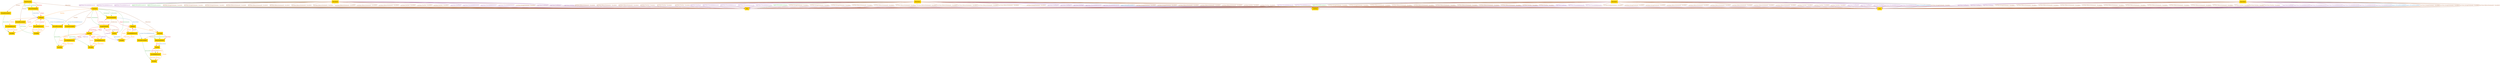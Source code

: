 digraph "graph" {
graph [fontsize=12]
node [fontsize=12]
edge [fontsize=12]
rankdir=TB;
"N28" -> "N27" [uuid = "<AssignStatement, AndExpr>", color = "#e41a1c", fontcolor = "#e41a1c", style = "solid", label = "$exprs", dir = "forward", weight = "1"]
"N32" -> "N31" [uuid = "<ReturnStatement0, CallExpr1>", color = "#e41a1c", fontcolor = "#e41a1c", style = "solid", label = "$exprs", dir = "forward", weight = "1"]
"N29" -> "N26" [uuid = "<ReturnStatement1, NotExpr>", color = "#e41a1c", fontcolor = "#e41a1c", style = "solid", label = "$exprs", dir = "forward", weight = "1"]
"N34" -> "N25" [uuid = "<ReturnStatement2, CallExpr0>", color = "#e41a1c", fontcolor = "#e41a1c", style = "solid", label = "$exprs", dir = "forward", weight = "1"]
"N33" -> "N30" [uuid = "<Function1, Function0>", color = "#a65628", fontcolor = "#a65628", style = "solid", label = "$functions", dir = "forward", weight = "1"]
"N35" -> "N33" [uuid = "<MainFunction, Function1>", color = "#a65628", fontcolor = "#a65628", style = "solid", label = "$functions", dir = "forward", weight = "1"]
"N27" -> "N16" [uuid = "<AndExpr, Variable0>", color = "#ff7f00", fontcolor = "#ff7f00", style = "solid", label = "$reads", dir = "forward", weight = "1"]
"N27" -> "N14" [uuid = "<AndExpr, Variable1>", color = "#ff7f00", fontcolor = "#ff7f00", style = "solid", label = "$reads", dir = "forward", weight = "1"]
"N25" -> "N12" [uuid = "<CallExpr0, Variable3>", color = "#ff7f00", fontcolor = "#ff7f00", style = "solid", label = "$reads", dir = "forward", weight = "1"]
"N25" -> "N10" [uuid = "<CallExpr0, Variable4>", color = "#ff7f00", fontcolor = "#ff7f00", style = "solid", label = "$reads", dir = "forward", weight = "1"]
"N31" -> "N9" [uuid = "<CallExpr1, Variable5>", color = "#ff7f00", fontcolor = "#ff7f00", style = "solid", label = "$reads", dir = "forward", weight = "1"]
"N26" -> "N7" [uuid = "<NotExpr, Variable2>", color = "#ff7f00", fontcolor = "#ff7f00", style = "solid", label = "$reads", dir = "forward", weight = "1"]
"N18" -> "N9" [uuid = "<VariableReference0, Variable5>", color = "#ff7f00", fontcolor = "#ff7f00", style = "solid", label = "$reads", dir = "forward", weight = "1"]
"N24" -> "N10" [uuid = "<VariableReference1, Variable4>", color = "#ff7f00", fontcolor = "#ff7f00", style = "solid", label = "$reads", dir = "forward", weight = "1"]
"N23" -> "N12" [uuid = "<VariableReference2, Variable3>", color = "#ff7f00", fontcolor = "#ff7f00", style = "solid", label = "$reads", dir = "forward", weight = "1"]
"N22" -> "N7" [uuid = "<VariableReference3, Variable2>", color = "#ff7f00", fontcolor = "#ff7f00", style = "solid", label = "$reads", dir = "forward", weight = "1"]
"N21" -> "N16" [uuid = "<VariableReference4, Variable0>", color = "#ff7f00", fontcolor = "#ff7f00", style = "solid", label = "$reads", dir = "forward", weight = "1"]
"N20" -> "N14" [uuid = "<VariableReference5, Variable1>", color = "#ff7f00", fontcolor = "#ff7f00", style = "solid", label = "$reads", dir = "forward", weight = "1"]
"N30" -> "N29" [uuid = "<Function0, ReturnStatement1>", color = "#4daf4a", fontcolor = "#4daf4a", style = "solid", label = "$statements", dir = "forward", weight = "1"]
"N33" -> "N28" [uuid = "<Function1, AssignStatement>", color = "#4daf4a", fontcolor = "#4daf4a", style = "solid", label = "$statements", dir = "forward", weight = "1"]
"N33" -> "N32" [uuid = "<Function1, ReturnStatement0>", color = "#4daf4a", fontcolor = "#4daf4a", style = "solid", label = "$statements", dir = "forward", weight = "1"]
"N33" -> "N19" [uuid = "<Function1, VarDecl>", color = "#4daf4a", fontcolor = "#4daf4a", style = "solid", label = "$statements", dir = "forward", weight = "1"]
"N35" -> "N34" [uuid = "<MainFunction, ReturnStatement2>", color = "#4daf4a", fontcolor = "#4daf4a", style = "solid", label = "$statements", dir = "forward", weight = "1"]
"N25" -> "N15" [uuid = "<CallExpr0, VariableReference1, FormalParameter3>", color = "#377eb8", fontcolor = "#377eb8", style = "solid", label = "actuals [VariableReference1]", dir = "forward", weight = "1"]
"N25" -> "N17" [uuid = "<CallExpr0, VariableReference2, FormalParameter4>", color = "#377eb8", fontcolor = "#377eb8", style = "solid", label = "actuals [VariableReference2]", dir = "forward", weight = "1"]
"N31" -> "N8" [uuid = "<CallExpr1, VariableReference0, FormalParameter2>", color = "#377eb8", fontcolor = "#377eb8", style = "solid", label = "actuals [VariableReference0]", dir = "forward", weight = "1"]
"N28" -> "N9" [uuid = "<AssignStatement, Variable5>", color = "#984ea3", fontcolor = "#984ea3", style = "solid", label = "assignedTo", dir = "forward", weight = "1"]
"N28" -> "N27" [uuid = "<AssignStatement, AndExpr>", color = "#e41a1c", fontcolor = "#e41a1c", style = "solid", label = "assignedValue", dir = "forward", weight = "1"]
"N26" -> "N22" [uuid = "<NotExpr, VariableReference3>", color = "#a65628", fontcolor = "#a65628", style = "solid", label = "child", dir = "forward", weight = "1"]
"N27" -> "N21" [uuid = "<AndExpr, VariableReference4>", color = "#ff7f00", fontcolor = "#ff7f00", style = "solid", label = "children", dir = "forward", weight = "1"]
"N27" -> "N20" [uuid = "<AndExpr, VariableReference5>", color = "#ff7f00", fontcolor = "#ff7f00", style = "solid", label = "children", dir = "forward", weight = "1"]
"N25" -> "N24" [uuid = "<CallExpr0, VariableReference1>", color = "#ff7f00", fontcolor = "#ff7f00", style = "solid", label = "children", dir = "forward", weight = "1"]
"N25" -> "N23" [uuid = "<CallExpr0, VariableReference2>", color = "#ff7f00", fontcolor = "#ff7f00", style = "solid", label = "children", dir = "forward", weight = "1"]
"N31" -> "N18" [uuid = "<CallExpr1, VariableReference0>", color = "#ff7f00", fontcolor = "#ff7f00", style = "solid", label = "children", dir = "forward", weight = "1"]
"N26" -> "N22" [uuid = "<NotExpr, VariableReference3>", color = "#ff7f00", fontcolor = "#ff7f00", style = "solid", label = "children", dir = "forward", weight = "1"]
"N11" -> "N10" [uuid = "<FormalParameter0, Variable4>", color = "#4daf4a", fontcolor = "#4daf4a", style = "solid", label = "declaredVar", dir = "forward", weight = "1"]
"N13" -> "N12" [uuid = "<FormalParameter1, Variable3>", color = "#4daf4a", fontcolor = "#4daf4a", style = "solid", label = "declaredVar", dir = "forward", weight = "1"]
"N8" -> "N7" [uuid = "<FormalParameter2, Variable2>", color = "#4daf4a", fontcolor = "#4daf4a", style = "solid", label = "declaredVar", dir = "forward", weight = "1"]
"N15" -> "N14" [uuid = "<FormalParameter3, Variable1>", color = "#4daf4a", fontcolor = "#4daf4a", style = "solid", label = "declaredVar", dir = "forward", weight = "1"]
"N17" -> "N16" [uuid = "<FormalParameter4, Variable0>", color = "#4daf4a", fontcolor = "#4daf4a", style = "solid", label = "declaredVar", dir = "forward", weight = "1"]
"N19" -> "N9" [uuid = "<VarDecl, Variable5>", color = "#377eb8", fontcolor = "#377eb8", style = "solid", label = "declaredVar", dir = "forward", weight = "1"]
"N6" -> "N2" [uuid = "<Execution0, AndExpr, False>", color = "#984ea3", fontcolor = "#984ea3", style = "solid", label = "exprValue [AndExpr]", dir = "forward", weight = "1"]
"N6" -> "N1" [uuid = "<Execution0, CallExpr0, True>", color = "#984ea3", fontcolor = "#984ea3", style = "solid", label = "exprValue [CallExpr0]", dir = "forward", weight = "1"]
"N6" -> "N1" [uuid = "<Execution0, CallExpr1, True>", color = "#984ea3", fontcolor = "#984ea3", style = "solid", label = "exprValue [CallExpr1]", dir = "forward", weight = "1"]
"N6" -> "N1" [uuid = "<Execution0, NotExpr, True>", color = "#984ea3", fontcolor = "#984ea3", style = "solid", label = "exprValue [NotExpr]", dir = "forward", weight = "1"]
"N6" -> "N2" [uuid = "<Execution0, VariableReference0, False>", color = "#984ea3", fontcolor = "#984ea3", style = "solid", label = "exprValue [VariableReference0]", dir = "forward", weight = "1"]
"N6" -> "N2" [uuid = "<Execution0, VariableReference1, False>", color = "#984ea3", fontcolor = "#984ea3", style = "solid", label = "exprValue [VariableReference1]", dir = "forward", weight = "1"]
"N6" -> "N2" [uuid = "<Execution0, VariableReference2, False>", color = "#984ea3", fontcolor = "#984ea3", style = "solid", label = "exprValue [VariableReference2]", dir = "forward", weight = "1"]
"N6" -> "N2" [uuid = "<Execution0, VariableReference3, False>", color = "#984ea3", fontcolor = "#984ea3", style = "solid", label = "exprValue [VariableReference3]", dir = "forward", weight = "1"]
"N6" -> "N2" [uuid = "<Execution0, VariableReference4, False>", color = "#984ea3", fontcolor = "#984ea3", style = "solid", label = "exprValue [VariableReference4]", dir = "forward", weight = "1"]
"N6" -> "N2" [uuid = "<Execution0, VariableReference5, False>", color = "#984ea3", fontcolor = "#984ea3", style = "solid", label = "exprValue [VariableReference5]", dir = "forward", weight = "1"]
"N5" -> "N2" [uuid = "<Execution1, AndExpr, False>", color = "#984ea3", fontcolor = "#984ea3", style = "solid", label = "exprValue [AndExpr]", dir = "forward", weight = "1"]
"N5" -> "N1" [uuid = "<Execution1, CallExpr0, True>", color = "#984ea3", fontcolor = "#984ea3", style = "solid", label = "exprValue [CallExpr0]", dir = "forward", weight = "1"]
"N5" -> "N1" [uuid = "<Execution1, CallExpr1, True>", color = "#984ea3", fontcolor = "#984ea3", style = "solid", label = "exprValue [CallExpr1]", dir = "forward", weight = "1"]
"N5" -> "N1" [uuid = "<Execution1, NotExpr, True>", color = "#984ea3", fontcolor = "#984ea3", style = "solid", label = "exprValue [NotExpr]", dir = "forward", weight = "1"]
"N5" -> "N2" [uuid = "<Execution1, VariableReference0, False>", color = "#984ea3", fontcolor = "#984ea3", style = "solid", label = "exprValue [VariableReference0]", dir = "forward", weight = "1"]
"N5" -> "N2" [uuid = "<Execution1, VariableReference1, False>", color = "#984ea3", fontcolor = "#984ea3", style = "solid", label = "exprValue [VariableReference1]", dir = "forward", weight = "1"]
"N5" -> "N1" [uuid = "<Execution1, VariableReference2, True>", color = "#984ea3", fontcolor = "#984ea3", style = "solid", label = "exprValue [VariableReference2]", dir = "forward", weight = "1"]
"N5" -> "N2" [uuid = "<Execution1, VariableReference3, False>", color = "#984ea3", fontcolor = "#984ea3", style = "solid", label = "exprValue [VariableReference3]", dir = "forward", weight = "1"]
"N5" -> "N1" [uuid = "<Execution1, VariableReference4, True>", color = "#984ea3", fontcolor = "#984ea3", style = "solid", label = "exprValue [VariableReference4]", dir = "forward", weight = "1"]
"N5" -> "N2" [uuid = "<Execution1, VariableReference5, False>", color = "#984ea3", fontcolor = "#984ea3", style = "solid", label = "exprValue [VariableReference5]", dir = "forward", weight = "1"]
"N4" -> "N2" [uuid = "<Execution2, AndExpr, False>", color = "#984ea3", fontcolor = "#984ea3", style = "solid", label = "exprValue [AndExpr]", dir = "forward", weight = "1"]
"N4" -> "N1" [uuid = "<Execution2, CallExpr0, True>", color = "#984ea3", fontcolor = "#984ea3", style = "solid", label = "exprValue [CallExpr0]", dir = "forward", weight = "1"]
"N4" -> "N1" [uuid = "<Execution2, CallExpr1, True>", color = "#984ea3", fontcolor = "#984ea3", style = "solid", label = "exprValue [CallExpr1]", dir = "forward", weight = "1"]
"N4" -> "N1" [uuid = "<Execution2, NotExpr, True>", color = "#984ea3", fontcolor = "#984ea3", style = "solid", label = "exprValue [NotExpr]", dir = "forward", weight = "1"]
"N4" -> "N2" [uuid = "<Execution2, VariableReference0, False>", color = "#984ea3", fontcolor = "#984ea3", style = "solid", label = "exprValue [VariableReference0]", dir = "forward", weight = "1"]
"N4" -> "N1" [uuid = "<Execution2, VariableReference1, True>", color = "#984ea3", fontcolor = "#984ea3", style = "solid", label = "exprValue [VariableReference1]", dir = "forward", weight = "1"]
"N4" -> "N2" [uuid = "<Execution2, VariableReference2, False>", color = "#984ea3", fontcolor = "#984ea3", style = "solid", label = "exprValue [VariableReference2]", dir = "forward", weight = "1"]
"N4" -> "N2" [uuid = "<Execution2, VariableReference3, False>", color = "#984ea3", fontcolor = "#984ea3", style = "solid", label = "exprValue [VariableReference3]", dir = "forward", weight = "1"]
"N4" -> "N2" [uuid = "<Execution2, VariableReference4, False>", color = "#984ea3", fontcolor = "#984ea3", style = "solid", label = "exprValue [VariableReference4]", dir = "forward", weight = "1"]
"N4" -> "N1" [uuid = "<Execution2, VariableReference5, True>", color = "#984ea3", fontcolor = "#984ea3", style = "solid", label = "exprValue [VariableReference5]", dir = "forward", weight = "1"]
"N3" -> "N1" [uuid = "<Execution3, AndExpr, True>", color = "#984ea3", fontcolor = "#984ea3", style = "solid", label = "exprValue [AndExpr]", dir = "forward", weight = "1"]
"N3" -> "N2" [uuid = "<Execution3, CallExpr0, False>", color = "#984ea3", fontcolor = "#984ea3", style = "solid", label = "exprValue [CallExpr0]", dir = "forward", weight = "1"]
"N3" -> "N2" [uuid = "<Execution3, CallExpr1, False>", color = "#984ea3", fontcolor = "#984ea3", style = "solid", label = "exprValue [CallExpr1]", dir = "forward", weight = "1"]
"N3" -> "N2" [uuid = "<Execution3, NotExpr, False>", color = "#984ea3", fontcolor = "#984ea3", style = "solid", label = "exprValue [NotExpr]", dir = "forward", weight = "1"]
"N3" -> "N1" [uuid = "<Execution3, VariableReference0, True>", color = "#984ea3", fontcolor = "#984ea3", style = "solid", label = "exprValue [VariableReference0]", dir = "forward", weight = "1"]
"N3" -> "N1" [uuid = "<Execution3, VariableReference1, True>", color = "#984ea3", fontcolor = "#984ea3", style = "solid", label = "exprValue [VariableReference1]", dir = "forward", weight = "1"]
"N3" -> "N1" [uuid = "<Execution3, VariableReference2, True>", color = "#984ea3", fontcolor = "#984ea3", style = "solid", label = "exprValue [VariableReference2]", dir = "forward", weight = "1"]
"N3" -> "N1" [uuid = "<Execution3, VariableReference3, True>", color = "#984ea3", fontcolor = "#984ea3", style = "solid", label = "exprValue [VariableReference3]", dir = "forward", weight = "1"]
"N3" -> "N1" [uuid = "<Execution3, VariableReference4, True>", color = "#984ea3", fontcolor = "#984ea3", style = "solid", label = "exprValue [VariableReference4]", dir = "forward", weight = "1"]
"N3" -> "N1" [uuid = "<Execution3, VariableReference5, True>", color = "#984ea3", fontcolor = "#984ea3", style = "solid", label = "exprValue [VariableReference5]", dir = "forward", weight = "1"]
"N30" -> "N29" [uuid = "<Function0, ReturnStatement1>", color = "#e41a1c", fontcolor = "#e41a1c", style = "solid", label = "firstStmt", dir = "forward", weight = "1"]
"N33" -> "N19" [uuid = "<Function1, VarDecl>", color = "#e41a1c", fontcolor = "#e41a1c", style = "solid", label = "firstStmt", dir = "forward", weight = "1"]
"N35" -> "N34" [uuid = "<MainFunction, ReturnStatement2>", color = "#e41a1c", fontcolor = "#e41a1c", style = "solid", label = "firstStmt", dir = "forward", weight = "1"]
"N30" -> "N8" [uuid = "<Function0, FormalParameter2>", color = "#a65628", fontcolor = "#a65628", style = "solid", label = "formals", dir = "forward", weight = "1"]
"N33" -> "N15" [uuid = "<Function1, FormalParameter3>", color = "#a65628", fontcolor = "#a65628", style = "solid", label = "formals", dir = "forward", weight = "1"]
"N33" -> "N17" [uuid = "<Function1, FormalParameter4>", color = "#a65628", fontcolor = "#a65628", style = "solid", label = "formals", dir = "forward", weight = "1"]
"N35" -> "N11" [uuid = "<MainFunction, FormalParameter0>", color = "#a65628", fontcolor = "#a65628", style = "solid", label = "formals", dir = "forward", weight = "1"]
"N35" -> "N13" [uuid = "<MainFunction, FormalParameter1>", color = "#a65628", fontcolor = "#a65628", style = "solid", label = "formals", dir = "forward", weight = "1"]
"N33" -> "N25" [uuid = "<CallExpr0, Function1>", color = "#ff7f00", fontcolor = "#ff7f00", style = "solid", label = "function", dir = "back", weight = "1"]
"N31" -> "N30" [uuid = "<CallExpr1, Function0>", color = "#ff7f00", fontcolor = "#ff7f00", style = "solid", label = "function", dir = "forward", weight = "1"]
"N6" -> "N2" [uuid = "<Execution0, FormalParameter0, False>", color = "#4daf4a", fontcolor = "#4daf4a", style = "solid", label = "inputs [FormalParameter0]", dir = "forward", weight = "1"]
"N6" -> "N2" [uuid = "<Execution0, FormalParameter1, False>", color = "#4daf4a", fontcolor = "#4daf4a", style = "solid", label = "inputs [FormalParameter1]", dir = "forward", weight = "1"]
"N5" -> "N2" [uuid = "<Execution1, FormalParameter0, False>", color = "#4daf4a", fontcolor = "#4daf4a", style = "solid", label = "inputs [FormalParameter0]", dir = "forward", weight = "1"]
"N4" -> "N2" [uuid = "<Execution2, FormalParameter1, False>", color = "#4daf4a", fontcolor = "#4daf4a", style = "solid", label = "inputs [FormalParameter1]", dir = "forward", weight = "1"]
"N5" -> "N1" [uuid = "<Execution1, FormalParameter1, True>", color = "#377eb8", fontcolor = "#377eb8", style = "solid", label = "inputs [FormalParameter1]", dir = "forward", weight = "1"]
"N4" -> "N1" [uuid = "<Execution2, FormalParameter0, True>", color = "#377eb8", fontcolor = "#377eb8", style = "solid", label = "inputs [FormalParameter0]", dir = "forward", weight = "1"]
"N3" -> "N1" [uuid = "<Execution3, FormalParameter0, True>", color = "#377eb8", fontcolor = "#377eb8", style = "solid", label = "inputs [FormalParameter0]", dir = "forward", weight = "1"]
"N3" -> "N1" [uuid = "<Execution3, FormalParameter1, True>", color = "#377eb8", fontcolor = "#377eb8", style = "solid", label = "inputs [FormalParameter1]", dir = "forward", weight = "1"]
"N27" -> "N20" [uuid = "<AndExpr, VariableReference5>", color = "#984ea3", fontcolor = "#984ea3", style = "solid", label = "leftChild", dir = "forward", weight = "1"]
"N31" -> "N18" [uuid = "<VariableReference0, CallExpr1>", color = "#e41a1c", fontcolor = "#e41a1c", style = "solid", label = "parent", dir = "back", weight = "1"]
"N25" -> "N24" [uuid = "<VariableReference1, CallExpr0>", color = "#e41a1c", fontcolor = "#e41a1c", style = "solid", label = "parent", dir = "back", weight = "1"]
"N25" -> "N23" [uuid = "<VariableReference2, CallExpr0>", color = "#e41a1c", fontcolor = "#e41a1c", style = "solid", label = "parent", dir = "back", weight = "1"]
"N26" -> "N22" [uuid = "<VariableReference3, NotExpr>", color = "#e41a1c", fontcolor = "#e41a1c", style = "solid", label = "parent", dir = "back", weight = "1"]
"N27" -> "N21" [uuid = "<VariableReference4, AndExpr>", color = "#e41a1c", fontcolor = "#e41a1c", style = "solid", label = "parent", dir = "back", weight = "1"]
"N27" -> "N20" [uuid = "<VariableReference5, AndExpr>", color = "#e41a1c", fontcolor = "#e41a1c", style = "solid", label = "parent", dir = "back", weight = "1"]
"N28" -> "N19" [uuid = "<AssignStatement, VarDecl>", color = "#a65628", fontcolor = "#a65628", style = "solid", label = "predecessor", dir = "forward", weight = "1"]
"N32" -> "N28" [uuid = "<ReturnStatement0, AssignStatement>", color = "#a65628", fontcolor = "#a65628", style = "solid", label = "predecessor", dir = "forward", weight = "1"]
"N18" -> "N9" [uuid = "<VariableReference0, Variable5>", color = "#ff7f00", fontcolor = "#ff7f00", style = "solid", label = "referredVar", dir = "forward", weight = "1"]
"N24" -> "N10" [uuid = "<VariableReference1, Variable4>", color = "#ff7f00", fontcolor = "#ff7f00", style = "solid", label = "referredVar", dir = "forward", weight = "1"]
"N23" -> "N12" [uuid = "<VariableReference2, Variable3>", color = "#ff7f00", fontcolor = "#ff7f00", style = "solid", label = "referredVar", dir = "forward", weight = "1"]
"N22" -> "N7" [uuid = "<VariableReference3, Variable2>", color = "#ff7f00", fontcolor = "#ff7f00", style = "solid", label = "referredVar", dir = "forward", weight = "1"]
"N21" -> "N16" [uuid = "<VariableReference4, Variable0>", color = "#ff7f00", fontcolor = "#ff7f00", style = "solid", label = "referredVar", dir = "forward", weight = "1"]
"N20" -> "N14" [uuid = "<VariableReference5, Variable1>", color = "#ff7f00", fontcolor = "#ff7f00", style = "solid", label = "referredVar", dir = "forward", weight = "1"]
"N30" -> "N29" [uuid = "<Function0, ReturnStatement1>", color = "#4daf4a", fontcolor = "#4daf4a", style = "solid", label = "returnStmt", dir = "forward", weight = "1"]
"N33" -> "N32" [uuid = "<Function1, ReturnStatement0>", color = "#4daf4a", fontcolor = "#4daf4a", style = "solid", label = "returnStmt", dir = "forward", weight = "1"]
"N35" -> "N34" [uuid = "<MainFunction, ReturnStatement2>", color = "#4daf4a", fontcolor = "#4daf4a", style = "solid", label = "returnStmt", dir = "forward", weight = "1"]
"N32" -> "N31" [uuid = "<ReturnStatement0, CallExpr1>", color = "#377eb8", fontcolor = "#377eb8", style = "solid", label = "returnValue", dir = "forward", weight = "1"]
"N29" -> "N26" [uuid = "<ReturnStatement1, NotExpr>", color = "#377eb8", fontcolor = "#377eb8", style = "solid", label = "returnValue", dir = "forward", weight = "1"]
"N34" -> "N25" [uuid = "<ReturnStatement2, CallExpr0>", color = "#377eb8", fontcolor = "#377eb8", style = "solid", label = "returnValue", dir = "forward", weight = "1"]
"N27" -> "N21" [uuid = "<AndExpr, VariableReference4>", color = "#984ea3", fontcolor = "#984ea3", style = "solid", label = "rightChild", dir = "forward", weight = "1"]
"N32" -> "N28" [uuid = "<AssignStatement, ReturnStatement0>", color = "#e41a1c", fontcolor = "#e41a1c", style = "solid", label = "successor", dir = "back", weight = "1"]
"N28" -> "N19" [uuid = "<VarDecl, AssignStatement>", color = "#e41a1c", fontcolor = "#e41a1c", style = "solid", label = "successor", dir = "back", weight = "1"]
"N6" -> "N2" [uuid = "<Execution0, AssignStatement, Variable0, False>", color = "#a65628", fontcolor = "#a65628", style = "solid", label = "varValue [AssignStatement, Variable0]", dir = "forward", weight = "1"]
"N6" -> "N2" [uuid = "<Execution0, AssignStatement, Variable1, False>", color = "#a65628", fontcolor = "#a65628", style = "solid", label = "varValue [AssignStatement, Variable1]", dir = "forward", weight = "1"]
"N6" -> "N2" [uuid = "<Execution0, AssignStatement, Variable2, False>", color = "#a65628", fontcolor = "#a65628", style = "solid", label = "varValue [AssignStatement, Variable2]", dir = "forward", weight = "1"]
"N6" -> "N0" [uuid = "<Execution0, AssignStatement, Variable5, Undefined>", color = "#a65628", fontcolor = "#a65628", style = "solid", label = "varValue [AssignStatement, Variable5]", dir = "forward", weight = "1"]
"N6" -> "N2" [uuid = "<Execution0, ReturnStatement0, Variable0, False>", color = "#a65628", fontcolor = "#a65628", style = "solid", label = "varValue [ReturnStatement0, Variable0]", dir = "forward", weight = "1"]
"N6" -> "N2" [uuid = "<Execution0, ReturnStatement0, Variable1, False>", color = "#a65628", fontcolor = "#a65628", style = "solid", label = "varValue [ReturnStatement0, Variable1]", dir = "forward", weight = "1"]
"N6" -> "N2" [uuid = "<Execution0, ReturnStatement0, Variable2, False>", color = "#a65628", fontcolor = "#a65628", style = "solid", label = "varValue [ReturnStatement0, Variable2]", dir = "forward", weight = "1"]
"N6" -> "N2" [uuid = "<Execution0, ReturnStatement0, Variable5, False>", color = "#a65628", fontcolor = "#a65628", style = "solid", label = "varValue [ReturnStatement0, Variable5]", dir = "forward", weight = "1"]
"N6" -> "N2" [uuid = "<Execution0, ReturnStatement1, Variable2, False>", color = "#a65628", fontcolor = "#a65628", style = "solid", label = "varValue [ReturnStatement1, Variable2]", dir = "forward", weight = "1"]
"N6" -> "N2" [uuid = "<Execution0, ReturnStatement1, Variable3, False>", color = "#a65628", fontcolor = "#a65628", style = "solid", label = "varValue [ReturnStatement1, Variable3]", dir = "forward", weight = "1"]
"N6" -> "N2" [uuid = "<Execution0, ReturnStatement2, Variable3, False>", color = "#a65628", fontcolor = "#a65628", style = "solid", label = "varValue [ReturnStatement2, Variable3]", dir = "forward", weight = "1"]
"N6" -> "N2" [uuid = "<Execution0, ReturnStatement2, Variable4, False>", color = "#a65628", fontcolor = "#a65628", style = "solid", label = "varValue [ReturnStatement2, Variable4]", dir = "forward", weight = "1"]
"N6" -> "N2" [uuid = "<Execution0, VarDecl, Variable0, False>", color = "#a65628", fontcolor = "#a65628", style = "solid", label = "varValue [VarDecl, Variable0]", dir = "forward", weight = "1"]
"N6" -> "N2" [uuid = "<Execution0, VarDecl, Variable1, False>", color = "#a65628", fontcolor = "#a65628", style = "solid", label = "varValue [VarDecl, Variable1]", dir = "forward", weight = "1"]
"N6" -> "N2" [uuid = "<Execution0, VarDecl, Variable2, False>", color = "#a65628", fontcolor = "#a65628", style = "solid", label = "varValue [VarDecl, Variable2]", dir = "forward", weight = "1"]
"N5" -> "N1" [uuid = "<Execution1, AssignStatement, Variable0, True>", color = "#a65628", fontcolor = "#a65628", style = "solid", label = "varValue [AssignStatement, Variable0]", dir = "forward", weight = "1"]
"N5" -> "N2" [uuid = "<Execution1, AssignStatement, Variable1, False>", color = "#a65628", fontcolor = "#a65628", style = "solid", label = "varValue [AssignStatement, Variable1]", dir = "forward", weight = "1"]
"N5" -> "N2" [uuid = "<Execution1, AssignStatement, Variable2, False>", color = "#a65628", fontcolor = "#a65628", style = "solid", label = "varValue [AssignStatement, Variable2]", dir = "forward", weight = "1"]
"N5" -> "N1" [uuid = "<Execution1, AssignStatement, Variable3, True>", color = "#a65628", fontcolor = "#a65628", style = "solid", label = "varValue [AssignStatement, Variable3]", dir = "forward", weight = "1"]
"N5" -> "N2" [uuid = "<Execution1, AssignStatement, Variable4, False>", color = "#a65628", fontcolor = "#a65628", style = "solid", label = "varValue [AssignStatement, Variable4]", dir = "forward", weight = "1"]
"N5" -> "N0" [uuid = "<Execution1, AssignStatement, Variable5, Undefined>", color = "#a65628", fontcolor = "#a65628", style = "solid", label = "varValue [AssignStatement, Variable5]", dir = "forward", weight = "1"]
"N5" -> "N1" [uuid = "<Execution1, ReturnStatement0, Variable0, True>", color = "#a65628", fontcolor = "#a65628", style = "solid", label = "varValue [ReturnStatement0, Variable0]", dir = "forward", weight = "1"]
"N5" -> "N2" [uuid = "<Execution1, ReturnStatement0, Variable1, False>", color = "#a65628", fontcolor = "#a65628", style = "solid", label = "varValue [ReturnStatement0, Variable1]", dir = "forward", weight = "1"]
"N5" -> "N2" [uuid = "<Execution1, ReturnStatement0, Variable2, False>", color = "#a65628", fontcolor = "#a65628", style = "solid", label = "varValue [ReturnStatement0, Variable2]", dir = "forward", weight = "1"]
"N5" -> "N1" [uuid = "<Execution1, ReturnStatement0, Variable3, True>", color = "#a65628", fontcolor = "#a65628", style = "solid", label = "varValue [ReturnStatement0, Variable3]", dir = "forward", weight = "1"]
"N5" -> "N2" [uuid = "<Execution1, ReturnStatement0, Variable4, False>", color = "#a65628", fontcolor = "#a65628", style = "solid", label = "varValue [ReturnStatement0, Variable4]", dir = "forward", weight = "1"]
"N5" -> "N2" [uuid = "<Execution1, ReturnStatement0, Variable5, False>", color = "#a65628", fontcolor = "#a65628", style = "solid", label = "varValue [ReturnStatement0, Variable5]", dir = "forward", weight = "1"]
"N5" -> "N2" [uuid = "<Execution1, ReturnStatement1, Variable0, False>", color = "#a65628", fontcolor = "#a65628", style = "solid", label = "varValue [ReturnStatement1, Variable0]", dir = "forward", weight = "1"]
"N5" -> "N2" [uuid = "<Execution1, ReturnStatement1, Variable1, False>", color = "#a65628", fontcolor = "#a65628", style = "solid", label = "varValue [ReturnStatement1, Variable1]", dir = "forward", weight = "1"]
"N5" -> "N2" [uuid = "<Execution1, ReturnStatement1, Variable2, False>", color = "#a65628", fontcolor = "#a65628", style = "solid", label = "varValue [ReturnStatement1, Variable2]", dir = "forward", weight = "1"]
"N5" -> "N2" [uuid = "<Execution1, ReturnStatement1, Variable3, False>", color = "#a65628", fontcolor = "#a65628", style = "solid", label = "varValue [ReturnStatement1, Variable3]", dir = "forward", weight = "1"]
"N5" -> "N2" [uuid = "<Execution1, ReturnStatement1, Variable4, False>", color = "#a65628", fontcolor = "#a65628", style = "solid", label = "varValue [ReturnStatement1, Variable4]", dir = "forward", weight = "1"]
"N5" -> "N2" [uuid = "<Execution1, ReturnStatement1, Variable5, False>", color = "#a65628", fontcolor = "#a65628", style = "solid", label = "varValue [ReturnStatement1, Variable5]", dir = "forward", weight = "1"]
"N5" -> "N1" [uuid = "<Execution1, ReturnStatement2, Variable3, True>", color = "#a65628", fontcolor = "#a65628", style = "solid", label = "varValue [ReturnStatement2, Variable3]", dir = "forward", weight = "1"]
"N5" -> "N2" [uuid = "<Execution1, ReturnStatement2, Variable4, False>", color = "#a65628", fontcolor = "#a65628", style = "solid", label = "varValue [ReturnStatement2, Variable4]", dir = "forward", weight = "1"]
"N5" -> "N1" [uuid = "<Execution1, VarDecl, Variable0, True>", color = "#a65628", fontcolor = "#a65628", style = "solid", label = "varValue [VarDecl, Variable0]", dir = "forward", weight = "1"]
"N5" -> "N2" [uuid = "<Execution1, VarDecl, Variable1, False>", color = "#a65628", fontcolor = "#a65628", style = "solid", label = "varValue [VarDecl, Variable1]", dir = "forward", weight = "1"]
"N5" -> "N2" [uuid = "<Execution1, VarDecl, Variable2, False>", color = "#a65628", fontcolor = "#a65628", style = "solid", label = "varValue [VarDecl, Variable2]", dir = "forward", weight = "1"]
"N5" -> "N1" [uuid = "<Execution1, VarDecl, Variable3, True>", color = "#a65628", fontcolor = "#a65628", style = "solid", label = "varValue [VarDecl, Variable3]", dir = "forward", weight = "1"]
"N5" -> "N2" [uuid = "<Execution1, VarDecl, Variable4, False>", color = "#a65628", fontcolor = "#a65628", style = "solid", label = "varValue [VarDecl, Variable4]", dir = "forward", weight = "1"]
"N4" -> "N2" [uuid = "<Execution2, AssignStatement, Variable0, False>", color = "#a65628", fontcolor = "#a65628", style = "solid", label = "varValue [AssignStatement, Variable0]", dir = "forward", weight = "1"]
"N4" -> "N1" [uuid = "<Execution2, AssignStatement, Variable1, True>", color = "#a65628", fontcolor = "#a65628", style = "solid", label = "varValue [AssignStatement, Variable1]", dir = "forward", weight = "1"]
"N4" -> "N1" [uuid = "<Execution2, AssignStatement, Variable2, True>", color = "#a65628", fontcolor = "#a65628", style = "solid", label = "varValue [AssignStatement, Variable2]", dir = "forward", weight = "1"]
"N4" -> "N1" [uuid = "<Execution2, AssignStatement, Variable3, True>", color = "#a65628", fontcolor = "#a65628", style = "solid", label = "varValue [AssignStatement, Variable3]", dir = "forward", weight = "1"]
"N4" -> "N2" [uuid = "<Execution2, AssignStatement, Variable4, False>", color = "#a65628", fontcolor = "#a65628", style = "solid", label = "varValue [AssignStatement, Variable4]", dir = "forward", weight = "1"]
"N4" -> "N0" [uuid = "<Execution2, AssignStatement, Variable5, Undefined>", color = "#a65628", fontcolor = "#a65628", style = "solid", label = "varValue [AssignStatement, Variable5]", dir = "forward", weight = "1"]
"N4" -> "N2" [uuid = "<Execution2, ReturnStatement0, Variable0, False>", color = "#a65628", fontcolor = "#a65628", style = "solid", label = "varValue [ReturnStatement0, Variable0]", dir = "forward", weight = "1"]
"N4" -> "N1" [uuid = "<Execution2, ReturnStatement0, Variable1, True>", color = "#a65628", fontcolor = "#a65628", style = "solid", label = "varValue [ReturnStatement0, Variable1]", dir = "forward", weight = "1"]
"N4" -> "N1" [uuid = "<Execution2, ReturnStatement0, Variable2, True>", color = "#a65628", fontcolor = "#a65628", style = "solid", label = "varValue [ReturnStatement0, Variable2]", dir = "forward", weight = "1"]
"N4" -> "N1" [uuid = "<Execution2, ReturnStatement0, Variable3, True>", color = "#a65628", fontcolor = "#a65628", style = "solid", label = "varValue [ReturnStatement0, Variable3]", dir = "forward", weight = "1"]
"N4" -> "N2" [uuid = "<Execution2, ReturnStatement0, Variable4, False>", color = "#a65628", fontcolor = "#a65628", style = "solid", label = "varValue [ReturnStatement0, Variable4]", dir = "forward", weight = "1"]
"N4" -> "N2" [uuid = "<Execution2, ReturnStatement0, Variable5, False>", color = "#a65628", fontcolor = "#a65628", style = "solid", label = "varValue [ReturnStatement0, Variable5]", dir = "forward", weight = "1"]
"N4" -> "N1" [uuid = "<Execution2, ReturnStatement1, Variable0, True>", color = "#a65628", fontcolor = "#a65628", style = "solid", label = "varValue [ReturnStatement1, Variable0]", dir = "forward", weight = "1"]
"N4" -> "N1" [uuid = "<Execution2, ReturnStatement1, Variable1, True>", color = "#a65628", fontcolor = "#a65628", style = "solid", label = "varValue [ReturnStatement1, Variable1]", dir = "forward", weight = "1"]
"N4" -> "N2" [uuid = "<Execution2, ReturnStatement1, Variable2, False>", color = "#a65628", fontcolor = "#a65628", style = "solid", label = "varValue [ReturnStatement1, Variable2]", dir = "forward", weight = "1"]
"N4" -> "N2" [uuid = "<Execution2, ReturnStatement1, Variable3, False>", color = "#a65628", fontcolor = "#a65628", style = "solid", label = "varValue [ReturnStatement1, Variable3]", dir = "forward", weight = "1"]
"N4" -> "N2" [uuid = "<Execution2, ReturnStatement1, Variable4, False>", color = "#a65628", fontcolor = "#a65628", style = "solid", label = "varValue [ReturnStatement1, Variable4]", dir = "forward", weight = "1"]
"N4" -> "N2" [uuid = "<Execution2, ReturnStatement2, Variable3, False>", color = "#a65628", fontcolor = "#a65628", style = "solid", label = "varValue [ReturnStatement2, Variable3]", dir = "forward", weight = "1"]
"N4" -> "N1" [uuid = "<Execution2, ReturnStatement2, Variable4, True>", color = "#a65628", fontcolor = "#a65628", style = "solid", label = "varValue [ReturnStatement2, Variable4]", dir = "forward", weight = "1"]
"N4" -> "N2" [uuid = "<Execution2, VarDecl, Variable0, False>", color = "#a65628", fontcolor = "#a65628", style = "solid", label = "varValue [VarDecl, Variable0]", dir = "forward", weight = "1"]
"N4" -> "N1" [uuid = "<Execution2, VarDecl, Variable1, True>", color = "#a65628", fontcolor = "#a65628", style = "solid", label = "varValue [VarDecl, Variable1]", dir = "forward", weight = "1"]
"N4" -> "N1" [uuid = "<Execution2, VarDecl, Variable2, True>", color = "#a65628", fontcolor = "#a65628", style = "solid", label = "varValue [VarDecl, Variable2]", dir = "forward", weight = "1"]
"N4" -> "N1" [uuid = "<Execution2, VarDecl, Variable3, True>", color = "#a65628", fontcolor = "#a65628", style = "solid", label = "varValue [VarDecl, Variable3]", dir = "forward", weight = "1"]
"N4" -> "N2" [uuid = "<Execution2, VarDecl, Variable4, False>", color = "#a65628", fontcolor = "#a65628", style = "solid", label = "varValue [VarDecl, Variable4]", dir = "forward", weight = "1"]
"N3" -> "N1" [uuid = "<Execution3, AssignStatement, Variable0, True>", color = "#a65628", fontcolor = "#a65628", style = "solid", label = "varValue [AssignStatement, Variable0]", dir = "forward", weight = "1"]
"N3" -> "N1" [uuid = "<Execution3, AssignStatement, Variable1, True>", color = "#a65628", fontcolor = "#a65628", style = "solid", label = "varValue [AssignStatement, Variable1]", dir = "forward", weight = "1"]
"N3" -> "N1" [uuid = "<Execution3, AssignStatement, Variable2, True>", color = "#a65628", fontcolor = "#a65628", style = "solid", label = "varValue [AssignStatement, Variable2]", dir = "forward", weight = "1"]
"N3" -> "N0" [uuid = "<Execution3, AssignStatement, Variable5, Undefined>", color = "#a65628", fontcolor = "#a65628", style = "solid", label = "varValue [AssignStatement, Variable5]", dir = "forward", weight = "1"]
"N3" -> "N1" [uuid = "<Execution3, ReturnStatement0, Variable0, True>", color = "#a65628", fontcolor = "#a65628", style = "solid", label = "varValue [ReturnStatement0, Variable0]", dir = "forward", weight = "1"]
"N3" -> "N1" [uuid = "<Execution3, ReturnStatement0, Variable1, True>", color = "#a65628", fontcolor = "#a65628", style = "solid", label = "varValue [ReturnStatement0, Variable1]", dir = "forward", weight = "1"]
"N3" -> "N1" [uuid = "<Execution3, ReturnStatement0, Variable2, True>", color = "#a65628", fontcolor = "#a65628", style = "solid", label = "varValue [ReturnStatement0, Variable2]", dir = "forward", weight = "1"]
"N3" -> "N1" [uuid = "<Execution3, ReturnStatement0, Variable5, True>", color = "#a65628", fontcolor = "#a65628", style = "solid", label = "varValue [ReturnStatement0, Variable5]", dir = "forward", weight = "1"]
"N3" -> "N1" [uuid = "<Execution3, ReturnStatement1, Variable0, True>", color = "#a65628", fontcolor = "#a65628", style = "solid", label = "varValue [ReturnStatement1, Variable0]", dir = "forward", weight = "1"]
"N3" -> "N1" [uuid = "<Execution3, ReturnStatement1, Variable1, True>", color = "#a65628", fontcolor = "#a65628", style = "solid", label = "varValue [ReturnStatement1, Variable1]", dir = "forward", weight = "1"]
"N3" -> "N1" [uuid = "<Execution3, ReturnStatement1, Variable2, True>", color = "#a65628", fontcolor = "#a65628", style = "solid", label = "varValue [ReturnStatement1, Variable2]", dir = "forward", weight = "1"]
"N3" -> "N1" [uuid = "<Execution3, ReturnStatement1, Variable3, True>", color = "#a65628", fontcolor = "#a65628", style = "solid", label = "varValue [ReturnStatement1, Variable3]", dir = "forward", weight = "1"]
"N3" -> "N1" [uuid = "<Execution3, ReturnStatement1, Variable4, True>", color = "#a65628", fontcolor = "#a65628", style = "solid", label = "varValue [ReturnStatement1, Variable4]", dir = "forward", weight = "1"]
"N3" -> "N1" [uuid = "<Execution3, ReturnStatement2, Variable3, True>", color = "#a65628", fontcolor = "#a65628", style = "solid", label = "varValue [ReturnStatement2, Variable3]", dir = "forward", weight = "1"]
"N3" -> "N1" [uuid = "<Execution3, ReturnStatement2, Variable4, True>", color = "#a65628", fontcolor = "#a65628", style = "solid", label = "varValue [ReturnStatement2, Variable4]", dir = "forward", weight = "1"]
"N3" -> "N1" [uuid = "<Execution3, VarDecl, Variable0, True>", color = "#a65628", fontcolor = "#a65628", style = "solid", label = "varValue [VarDecl, Variable0]", dir = "forward", weight = "1"]
"N3" -> "N1" [uuid = "<Execution3, VarDecl, Variable1, True>", color = "#a65628", fontcolor = "#a65628", style = "solid", label = "varValue [VarDecl, Variable1]", dir = "forward", weight = "1"]
"N3" -> "N1" [uuid = "<Execution3, VarDecl, Variable2, True>", color = "#a65628", fontcolor = "#a65628", style = "solid", label = "varValue [VarDecl, Variable2]", dir = "forward", weight = "1"]
"N0" [uuid="Undefined", label="Undefined", color="#ffd700", fontcolor = "#000000", shape = "box", style = "filled, solid"]
"N1" [uuid="True", label="True", color="#ffd700", fontcolor = "#000000", shape = "box", style = "filled, solid"]
"N2" [uuid="False", label="False", color="#ffd700", fontcolor = "#000000", shape = "box", style = "filled, solid"]
"N3" [uuid="Execution3", label="Execution3", color="#ffd700", fontcolor = "#000000", shape = "box", style = "filled, solid"]
"N4" [uuid="Execution2", label="Execution2", color="#ffd700", fontcolor = "#000000", shape = "box", style = "filled, solid"]
"N5" [uuid="Execution1", label="Execution1", color="#ffd700", fontcolor = "#000000", shape = "box", style = "filled, solid"]
"N6" [uuid="Execution0", label="Execution0", color="#ffd700", fontcolor = "#000000", shape = "box", style = "filled, solid"]
"N7" [uuid="Variable2", label="Variable2", color="#ffd700", fontcolor = "#000000", shape = "box", style = "filled, solid"]
"N8" [uuid="FormalParameter2", label="FormalParameter2", color="#ffd700", fontcolor = "#000000", shape = "box", style = "filled, solid"]
"N9" [uuid="Variable5", label="Variable5", color="#ffd700", fontcolor = "#000000", shape = "box", style = "filled, solid"]
"N10" [uuid="Variable4", label="Variable4", color="#ffd700", fontcolor = "#000000", shape = "box", style = "filled, solid"]
"N11" [uuid="FormalParameter0", label="FormalParameter0", color="#ffd700", fontcolor = "#000000", shape = "box", style = "filled, solid"]
"N12" [uuid="Variable3", label="Variable3", color="#ffd700", fontcolor = "#000000", shape = "box", style = "filled, solid"]
"N13" [uuid="FormalParameter1", label="FormalParameter1", color="#ffd700", fontcolor = "#000000", shape = "box", style = "filled, solid"]
"N14" [uuid="Variable1", label="Variable1", color="#ffd700", fontcolor = "#000000", shape = "box", style = "filled, solid"]
"N15" [uuid="FormalParameter3", label="FormalParameter3", color="#ffd700", fontcolor = "#000000", shape = "box", style = "filled, solid"]
"N16" [uuid="Variable0", label="Variable0", color="#ffd700", fontcolor = "#000000", shape = "box", style = "filled, solid"]
"N17" [uuid="FormalParameter4", label="FormalParameter4", color="#ffd700", fontcolor = "#000000", shape = "box", style = "filled, solid"]
"N18" [uuid="VariableReference0", label="VariableReference0", color="#ffd700", fontcolor = "#000000", shape = "box", style = "filled, solid"]
"N19" [uuid="VarDecl", label="VarDecl", color="#ffd700", fontcolor = "#000000", shape = "box", style = "filled, solid"]
"N20" [uuid="VariableReference5", label="VariableReference5", color="#ffd700", fontcolor = "#000000", shape = "box", style = "filled, solid"]
"N21" [uuid="VariableReference4", label="VariableReference4", color="#ffd700", fontcolor = "#000000", shape = "box", style = "filled, solid"]
"N22" [uuid="VariableReference3", label="VariableReference3", color="#ffd700", fontcolor = "#000000", shape = "box", style = "filled, solid"]
"N23" [uuid="VariableReference2", label="VariableReference2", color="#ffd700", fontcolor = "#000000", shape = "box", style = "filled, solid"]
"N24" [uuid="VariableReference1", label="VariableReference1", color="#ffd700", fontcolor = "#000000", shape = "box", style = "filled, solid"]
"N25" [uuid="CallExpr0", label="CallExpr0", color="#ffd700", fontcolor = "#000000", shape = "box", style = "filled, solid"]
"N26" [uuid="NotExpr", label="NotExpr", color="#ffd700", fontcolor = "#000000", shape = "box", style = "filled, solid"]
"N27" [uuid="AndExpr", label="AndExpr", color="#ffd700", fontcolor = "#000000", shape = "box", style = "filled, solid"]
"N28" [uuid="AssignStatement", label="AssignStatement", color="#ffd700", fontcolor = "#000000", shape = "box", style = "filled, solid"]
"N29" [uuid="ReturnStatement1", label="ReturnStatement1", color="#ffd700", fontcolor = "#000000", shape = "box", style = "filled, solid"]
"N30" [uuid="Function0", label="Function0", color="#ffd700", fontcolor = "#000000", shape = "box", style = "filled, solid"]
"N31" [uuid="CallExpr1", label="CallExpr1", color="#ffd700", fontcolor = "#000000", shape = "box", style = "filled, solid"]
"N32" [uuid="ReturnStatement0", label="ReturnStatement0", color="#ffd700", fontcolor = "#000000", shape = "box", style = "filled, solid"]
"N33" [uuid="Function1", label="Function1", color="#ffd700", fontcolor = "#000000", shape = "box", style = "filled, solid"]
"N34" [uuid="ReturnStatement2", label="ReturnStatement2", color="#ffd700", fontcolor = "#000000", shape = "box", style = "filled, solid"]
"N35" [uuid="MainFunction", label="MainFunction", color="#ffd700", fontcolor = "#000000", shape = "box", style = "filled, solid"]
}

